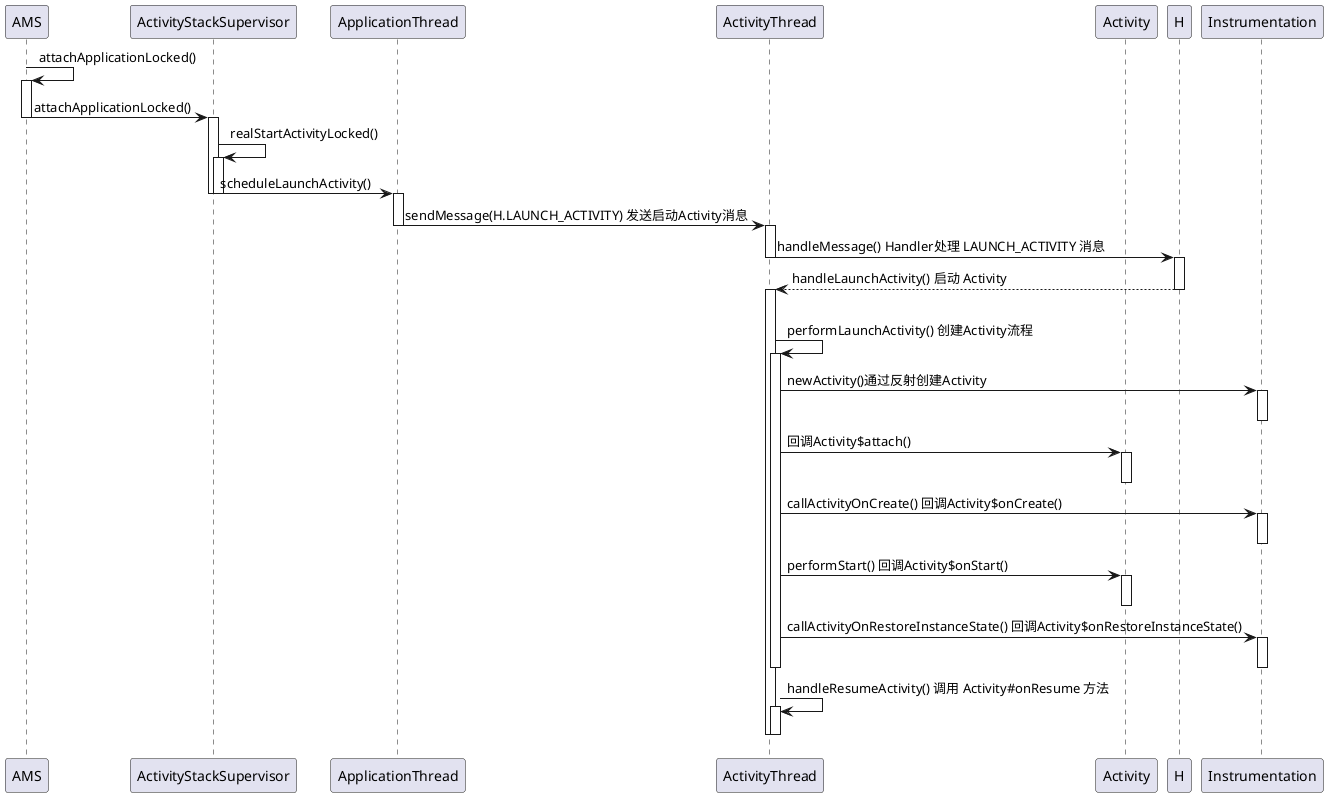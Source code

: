 @startuml
'https://plantuml.com/sequence-diagram
'AMS发送创建Activity请求，ActivityThread Handler 处理 Activity 的启动

participant  AMS
participant ActivityStackSupervisor
participant ApplicationThread
participant ActivityThread
participant Activity
participant H
participant Instrumentation

AMS -> AMS: attachApplicationLocked()
activate AMS
AMS -> ActivityStackSupervisor: attachApplicationLocked()
deactivate AMS

activate ActivityStackSupervisor
ActivityStackSupervisor -> ActivityStackSupervisor: realStartActivityLocked()
activate ActivityStackSupervisor
ActivityStackSupervisor -> ApplicationThread: scheduleLaunchActivity()
deactivate ActivityStackSupervisor
deactivate ActivityStackSupervisor

activate ApplicationThread
ApplicationThread -> ActivityThread: sendMessage(H.LAUNCH_ACTIVITY) 发送启动Activity消息
deactivate ApplicationThread

activate ActivityThread
ActivityThread -> H: handleMessage() Handler处理 LAUNCH_ACTIVITY 消息
deactivate ActivityThread

activate H
H --> ActivityThread: handleLaunchActivity() 启动 Activity
deactivate H
|||

activate ActivityThread
ActivityThread -> ActivityThread: performLaunchActivity() 创建Activity流程
activate ActivityThread

ActivityThread -> Instrumentation: newActivity()通过反射创建Activity
activate Instrumentation
deactivate Instrumentation

ActivityThread -> Activity: 回调Activity$attach()
activate Activity
deactivate Activity

ActivityThread -> Instrumentation: callActivityOnCreate() 回调Activity$onCreate()
activate Instrumentation
deactivate Instrumentation

ActivityThread -> Activity: performStart() 回调Activity$onStart()
activate Activity
deactivate Activity

ActivityThread -> Instrumentation: callActivityOnRestoreInstanceState() 回调Activity$onRestoreInstanceState()
activate Instrumentation
deactivate Instrumentation

deactivate ActivityThread

ActivityThread -> ActivityThread: handleResumeActivity() 调用 Activity#onResume 方法
activate ActivityThread
deactivate ActivityThread

deactivate ActivityThread
@enduml